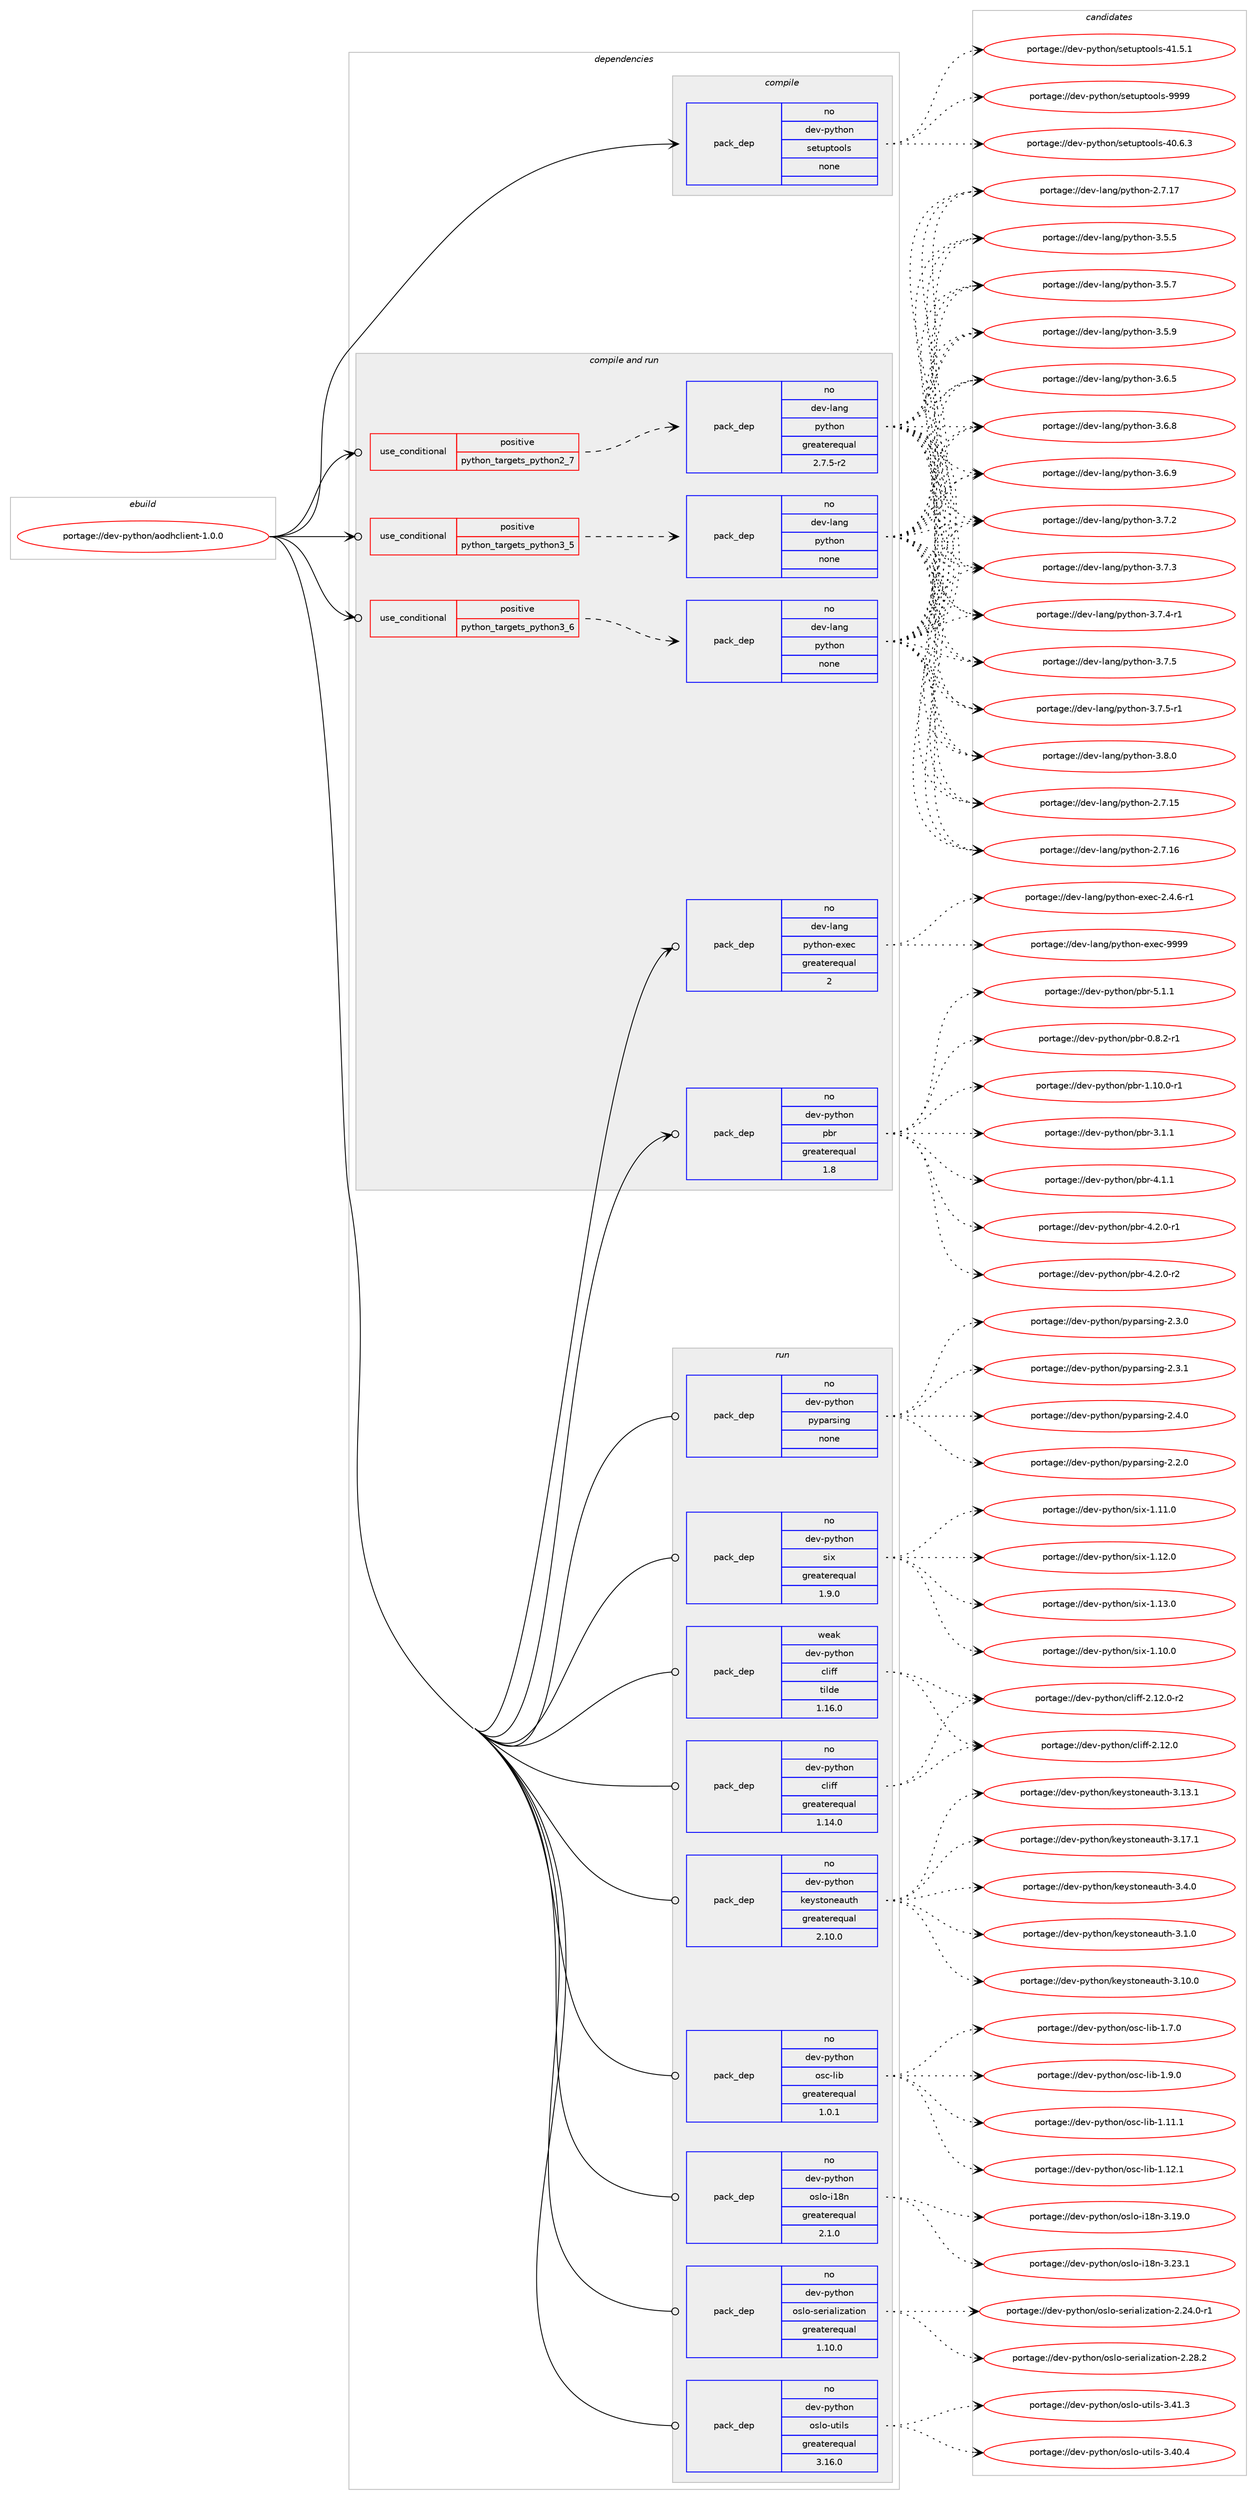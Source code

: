digraph prolog {

# *************
# Graph options
# *************

newrank=true;
concentrate=true;
compound=true;
graph [rankdir=LR,fontname=Helvetica,fontsize=10,ranksep=1.5];#, ranksep=2.5, nodesep=0.2];
edge  [arrowhead=vee];
node  [fontname=Helvetica,fontsize=10];

# **********
# The ebuild
# **********

subgraph cluster_leftcol {
color=gray;
label=<<i>ebuild</i>>;
id [label="portage://dev-python/aodhclient-1.0.0", color=red, width=4, href="../dev-python/aodhclient-1.0.0.svg"];
}

# ****************
# The dependencies
# ****************

subgraph cluster_midcol {
color=gray;
label=<<i>dependencies</i>>;
subgraph cluster_compile {
fillcolor="#eeeeee";
style=filled;
label=<<i>compile</i>>;
subgraph pack100511 {
dependency129274 [label=<<TABLE BORDER="0" CELLBORDER="1" CELLSPACING="0" CELLPADDING="4" WIDTH="220"><TR><TD ROWSPAN="6" CELLPADDING="30">pack_dep</TD></TR><TR><TD WIDTH="110">no</TD></TR><TR><TD>dev-python</TD></TR><TR><TD>setuptools</TD></TR><TR><TD>none</TD></TR><TR><TD></TD></TR></TABLE>>, shape=none, color=blue];
}
id:e -> dependency129274:w [weight=20,style="solid",arrowhead="vee"];
}
subgraph cluster_compileandrun {
fillcolor="#eeeeee";
style=filled;
label=<<i>compile and run</i>>;
subgraph cond25458 {
dependency129275 [label=<<TABLE BORDER="0" CELLBORDER="1" CELLSPACING="0" CELLPADDING="4"><TR><TD ROWSPAN="3" CELLPADDING="10">use_conditional</TD></TR><TR><TD>positive</TD></TR><TR><TD>python_targets_python2_7</TD></TR></TABLE>>, shape=none, color=red];
subgraph pack100512 {
dependency129276 [label=<<TABLE BORDER="0" CELLBORDER="1" CELLSPACING="0" CELLPADDING="4" WIDTH="220"><TR><TD ROWSPAN="6" CELLPADDING="30">pack_dep</TD></TR><TR><TD WIDTH="110">no</TD></TR><TR><TD>dev-lang</TD></TR><TR><TD>python</TD></TR><TR><TD>greaterequal</TD></TR><TR><TD>2.7.5-r2</TD></TR></TABLE>>, shape=none, color=blue];
}
dependency129275:e -> dependency129276:w [weight=20,style="dashed",arrowhead="vee"];
}
id:e -> dependency129275:w [weight=20,style="solid",arrowhead="odotvee"];
subgraph cond25459 {
dependency129277 [label=<<TABLE BORDER="0" CELLBORDER="1" CELLSPACING="0" CELLPADDING="4"><TR><TD ROWSPAN="3" CELLPADDING="10">use_conditional</TD></TR><TR><TD>positive</TD></TR><TR><TD>python_targets_python3_5</TD></TR></TABLE>>, shape=none, color=red];
subgraph pack100513 {
dependency129278 [label=<<TABLE BORDER="0" CELLBORDER="1" CELLSPACING="0" CELLPADDING="4" WIDTH="220"><TR><TD ROWSPAN="6" CELLPADDING="30">pack_dep</TD></TR><TR><TD WIDTH="110">no</TD></TR><TR><TD>dev-lang</TD></TR><TR><TD>python</TD></TR><TR><TD>none</TD></TR><TR><TD></TD></TR></TABLE>>, shape=none, color=blue];
}
dependency129277:e -> dependency129278:w [weight=20,style="dashed",arrowhead="vee"];
}
id:e -> dependency129277:w [weight=20,style="solid",arrowhead="odotvee"];
subgraph cond25460 {
dependency129279 [label=<<TABLE BORDER="0" CELLBORDER="1" CELLSPACING="0" CELLPADDING="4"><TR><TD ROWSPAN="3" CELLPADDING="10">use_conditional</TD></TR><TR><TD>positive</TD></TR><TR><TD>python_targets_python3_6</TD></TR></TABLE>>, shape=none, color=red];
subgraph pack100514 {
dependency129280 [label=<<TABLE BORDER="0" CELLBORDER="1" CELLSPACING="0" CELLPADDING="4" WIDTH="220"><TR><TD ROWSPAN="6" CELLPADDING="30">pack_dep</TD></TR><TR><TD WIDTH="110">no</TD></TR><TR><TD>dev-lang</TD></TR><TR><TD>python</TD></TR><TR><TD>none</TD></TR><TR><TD></TD></TR></TABLE>>, shape=none, color=blue];
}
dependency129279:e -> dependency129280:w [weight=20,style="dashed",arrowhead="vee"];
}
id:e -> dependency129279:w [weight=20,style="solid",arrowhead="odotvee"];
subgraph pack100515 {
dependency129281 [label=<<TABLE BORDER="0" CELLBORDER="1" CELLSPACING="0" CELLPADDING="4" WIDTH="220"><TR><TD ROWSPAN="6" CELLPADDING="30">pack_dep</TD></TR><TR><TD WIDTH="110">no</TD></TR><TR><TD>dev-lang</TD></TR><TR><TD>python-exec</TD></TR><TR><TD>greaterequal</TD></TR><TR><TD>2</TD></TR></TABLE>>, shape=none, color=blue];
}
id:e -> dependency129281:w [weight=20,style="solid",arrowhead="odotvee"];
subgraph pack100516 {
dependency129282 [label=<<TABLE BORDER="0" CELLBORDER="1" CELLSPACING="0" CELLPADDING="4" WIDTH="220"><TR><TD ROWSPAN="6" CELLPADDING="30">pack_dep</TD></TR><TR><TD WIDTH="110">no</TD></TR><TR><TD>dev-python</TD></TR><TR><TD>pbr</TD></TR><TR><TD>greaterequal</TD></TR><TR><TD>1.8</TD></TR></TABLE>>, shape=none, color=blue];
}
id:e -> dependency129282:w [weight=20,style="solid",arrowhead="odotvee"];
}
subgraph cluster_run {
fillcolor="#eeeeee";
style=filled;
label=<<i>run</i>>;
subgraph pack100517 {
dependency129283 [label=<<TABLE BORDER="0" CELLBORDER="1" CELLSPACING="0" CELLPADDING="4" WIDTH="220"><TR><TD ROWSPAN="6" CELLPADDING="30">pack_dep</TD></TR><TR><TD WIDTH="110">no</TD></TR><TR><TD>dev-python</TD></TR><TR><TD>cliff</TD></TR><TR><TD>greaterequal</TD></TR><TR><TD>1.14.0</TD></TR></TABLE>>, shape=none, color=blue];
}
id:e -> dependency129283:w [weight=20,style="solid",arrowhead="odot"];
subgraph pack100518 {
dependency129284 [label=<<TABLE BORDER="0" CELLBORDER="1" CELLSPACING="0" CELLPADDING="4" WIDTH="220"><TR><TD ROWSPAN="6" CELLPADDING="30">pack_dep</TD></TR><TR><TD WIDTH="110">no</TD></TR><TR><TD>dev-python</TD></TR><TR><TD>keystoneauth</TD></TR><TR><TD>greaterequal</TD></TR><TR><TD>2.10.0</TD></TR></TABLE>>, shape=none, color=blue];
}
id:e -> dependency129284:w [weight=20,style="solid",arrowhead="odot"];
subgraph pack100519 {
dependency129285 [label=<<TABLE BORDER="0" CELLBORDER="1" CELLSPACING="0" CELLPADDING="4" WIDTH="220"><TR><TD ROWSPAN="6" CELLPADDING="30">pack_dep</TD></TR><TR><TD WIDTH="110">no</TD></TR><TR><TD>dev-python</TD></TR><TR><TD>osc-lib</TD></TR><TR><TD>greaterequal</TD></TR><TR><TD>1.0.1</TD></TR></TABLE>>, shape=none, color=blue];
}
id:e -> dependency129285:w [weight=20,style="solid",arrowhead="odot"];
subgraph pack100520 {
dependency129286 [label=<<TABLE BORDER="0" CELLBORDER="1" CELLSPACING="0" CELLPADDING="4" WIDTH="220"><TR><TD ROWSPAN="6" CELLPADDING="30">pack_dep</TD></TR><TR><TD WIDTH="110">no</TD></TR><TR><TD>dev-python</TD></TR><TR><TD>oslo-i18n</TD></TR><TR><TD>greaterequal</TD></TR><TR><TD>2.1.0</TD></TR></TABLE>>, shape=none, color=blue];
}
id:e -> dependency129286:w [weight=20,style="solid",arrowhead="odot"];
subgraph pack100521 {
dependency129287 [label=<<TABLE BORDER="0" CELLBORDER="1" CELLSPACING="0" CELLPADDING="4" WIDTH="220"><TR><TD ROWSPAN="6" CELLPADDING="30">pack_dep</TD></TR><TR><TD WIDTH="110">no</TD></TR><TR><TD>dev-python</TD></TR><TR><TD>oslo-serialization</TD></TR><TR><TD>greaterequal</TD></TR><TR><TD>1.10.0</TD></TR></TABLE>>, shape=none, color=blue];
}
id:e -> dependency129287:w [weight=20,style="solid",arrowhead="odot"];
subgraph pack100522 {
dependency129288 [label=<<TABLE BORDER="0" CELLBORDER="1" CELLSPACING="0" CELLPADDING="4" WIDTH="220"><TR><TD ROWSPAN="6" CELLPADDING="30">pack_dep</TD></TR><TR><TD WIDTH="110">no</TD></TR><TR><TD>dev-python</TD></TR><TR><TD>oslo-utils</TD></TR><TR><TD>greaterequal</TD></TR><TR><TD>3.16.0</TD></TR></TABLE>>, shape=none, color=blue];
}
id:e -> dependency129288:w [weight=20,style="solid",arrowhead="odot"];
subgraph pack100523 {
dependency129289 [label=<<TABLE BORDER="0" CELLBORDER="1" CELLSPACING="0" CELLPADDING="4" WIDTH="220"><TR><TD ROWSPAN="6" CELLPADDING="30">pack_dep</TD></TR><TR><TD WIDTH="110">no</TD></TR><TR><TD>dev-python</TD></TR><TR><TD>pyparsing</TD></TR><TR><TD>none</TD></TR><TR><TD></TD></TR></TABLE>>, shape=none, color=blue];
}
id:e -> dependency129289:w [weight=20,style="solid",arrowhead="odot"];
subgraph pack100524 {
dependency129290 [label=<<TABLE BORDER="0" CELLBORDER="1" CELLSPACING="0" CELLPADDING="4" WIDTH="220"><TR><TD ROWSPAN="6" CELLPADDING="30">pack_dep</TD></TR><TR><TD WIDTH="110">no</TD></TR><TR><TD>dev-python</TD></TR><TR><TD>six</TD></TR><TR><TD>greaterequal</TD></TR><TR><TD>1.9.0</TD></TR></TABLE>>, shape=none, color=blue];
}
id:e -> dependency129290:w [weight=20,style="solid",arrowhead="odot"];
subgraph pack100525 {
dependency129291 [label=<<TABLE BORDER="0" CELLBORDER="1" CELLSPACING="0" CELLPADDING="4" WIDTH="220"><TR><TD ROWSPAN="6" CELLPADDING="30">pack_dep</TD></TR><TR><TD WIDTH="110">weak</TD></TR><TR><TD>dev-python</TD></TR><TR><TD>cliff</TD></TR><TR><TD>tilde</TD></TR><TR><TD>1.16.0</TD></TR></TABLE>>, shape=none, color=blue];
}
id:e -> dependency129291:w [weight=20,style="solid",arrowhead="odot"];
}
}

# **************
# The candidates
# **************

subgraph cluster_choices {
rank=same;
color=gray;
label=<<i>candidates</i>>;

subgraph choice100511 {
color=black;
nodesep=1;
choiceportage100101118451121211161041111104711510111611711211611111110811545524846544651 [label="portage://dev-python/setuptools-40.6.3", color=red, width=4,href="../dev-python/setuptools-40.6.3.svg"];
choiceportage100101118451121211161041111104711510111611711211611111110811545524946534649 [label="portage://dev-python/setuptools-41.5.1", color=red, width=4,href="../dev-python/setuptools-41.5.1.svg"];
choiceportage10010111845112121116104111110471151011161171121161111111081154557575757 [label="portage://dev-python/setuptools-9999", color=red, width=4,href="../dev-python/setuptools-9999.svg"];
dependency129274:e -> choiceportage100101118451121211161041111104711510111611711211611111110811545524846544651:w [style=dotted,weight="100"];
dependency129274:e -> choiceportage100101118451121211161041111104711510111611711211611111110811545524946534649:w [style=dotted,weight="100"];
dependency129274:e -> choiceportage10010111845112121116104111110471151011161171121161111111081154557575757:w [style=dotted,weight="100"];
}
subgraph choice100512 {
color=black;
nodesep=1;
choiceportage10010111845108971101034711212111610411111045504655464953 [label="portage://dev-lang/python-2.7.15", color=red, width=4,href="../dev-lang/python-2.7.15.svg"];
choiceportage10010111845108971101034711212111610411111045504655464954 [label="portage://dev-lang/python-2.7.16", color=red, width=4,href="../dev-lang/python-2.7.16.svg"];
choiceportage10010111845108971101034711212111610411111045504655464955 [label="portage://dev-lang/python-2.7.17", color=red, width=4,href="../dev-lang/python-2.7.17.svg"];
choiceportage100101118451089711010347112121116104111110455146534653 [label="portage://dev-lang/python-3.5.5", color=red, width=4,href="../dev-lang/python-3.5.5.svg"];
choiceportage100101118451089711010347112121116104111110455146534655 [label="portage://dev-lang/python-3.5.7", color=red, width=4,href="../dev-lang/python-3.5.7.svg"];
choiceportage100101118451089711010347112121116104111110455146534657 [label="portage://dev-lang/python-3.5.9", color=red, width=4,href="../dev-lang/python-3.5.9.svg"];
choiceportage100101118451089711010347112121116104111110455146544653 [label="portage://dev-lang/python-3.6.5", color=red, width=4,href="../dev-lang/python-3.6.5.svg"];
choiceportage100101118451089711010347112121116104111110455146544656 [label="portage://dev-lang/python-3.6.8", color=red, width=4,href="../dev-lang/python-3.6.8.svg"];
choiceportage100101118451089711010347112121116104111110455146544657 [label="portage://dev-lang/python-3.6.9", color=red, width=4,href="../dev-lang/python-3.6.9.svg"];
choiceportage100101118451089711010347112121116104111110455146554650 [label="portage://dev-lang/python-3.7.2", color=red, width=4,href="../dev-lang/python-3.7.2.svg"];
choiceportage100101118451089711010347112121116104111110455146554651 [label="portage://dev-lang/python-3.7.3", color=red, width=4,href="../dev-lang/python-3.7.3.svg"];
choiceportage1001011184510897110103471121211161041111104551465546524511449 [label="portage://dev-lang/python-3.7.4-r1", color=red, width=4,href="../dev-lang/python-3.7.4-r1.svg"];
choiceportage100101118451089711010347112121116104111110455146554653 [label="portage://dev-lang/python-3.7.5", color=red, width=4,href="../dev-lang/python-3.7.5.svg"];
choiceportage1001011184510897110103471121211161041111104551465546534511449 [label="portage://dev-lang/python-3.7.5-r1", color=red, width=4,href="../dev-lang/python-3.7.5-r1.svg"];
choiceportage100101118451089711010347112121116104111110455146564648 [label="portage://dev-lang/python-3.8.0", color=red, width=4,href="../dev-lang/python-3.8.0.svg"];
dependency129276:e -> choiceportage10010111845108971101034711212111610411111045504655464953:w [style=dotted,weight="100"];
dependency129276:e -> choiceportage10010111845108971101034711212111610411111045504655464954:w [style=dotted,weight="100"];
dependency129276:e -> choiceportage10010111845108971101034711212111610411111045504655464955:w [style=dotted,weight="100"];
dependency129276:e -> choiceportage100101118451089711010347112121116104111110455146534653:w [style=dotted,weight="100"];
dependency129276:e -> choiceportage100101118451089711010347112121116104111110455146534655:w [style=dotted,weight="100"];
dependency129276:e -> choiceportage100101118451089711010347112121116104111110455146534657:w [style=dotted,weight="100"];
dependency129276:e -> choiceportage100101118451089711010347112121116104111110455146544653:w [style=dotted,weight="100"];
dependency129276:e -> choiceportage100101118451089711010347112121116104111110455146544656:w [style=dotted,weight="100"];
dependency129276:e -> choiceportage100101118451089711010347112121116104111110455146544657:w [style=dotted,weight="100"];
dependency129276:e -> choiceportage100101118451089711010347112121116104111110455146554650:w [style=dotted,weight="100"];
dependency129276:e -> choiceportage100101118451089711010347112121116104111110455146554651:w [style=dotted,weight="100"];
dependency129276:e -> choiceportage1001011184510897110103471121211161041111104551465546524511449:w [style=dotted,weight="100"];
dependency129276:e -> choiceportage100101118451089711010347112121116104111110455146554653:w [style=dotted,weight="100"];
dependency129276:e -> choiceportage1001011184510897110103471121211161041111104551465546534511449:w [style=dotted,weight="100"];
dependency129276:e -> choiceportage100101118451089711010347112121116104111110455146564648:w [style=dotted,weight="100"];
}
subgraph choice100513 {
color=black;
nodesep=1;
choiceportage10010111845108971101034711212111610411111045504655464953 [label="portage://dev-lang/python-2.7.15", color=red, width=4,href="../dev-lang/python-2.7.15.svg"];
choiceportage10010111845108971101034711212111610411111045504655464954 [label="portage://dev-lang/python-2.7.16", color=red, width=4,href="../dev-lang/python-2.7.16.svg"];
choiceportage10010111845108971101034711212111610411111045504655464955 [label="portage://dev-lang/python-2.7.17", color=red, width=4,href="../dev-lang/python-2.7.17.svg"];
choiceportage100101118451089711010347112121116104111110455146534653 [label="portage://dev-lang/python-3.5.5", color=red, width=4,href="../dev-lang/python-3.5.5.svg"];
choiceportage100101118451089711010347112121116104111110455146534655 [label="portage://dev-lang/python-3.5.7", color=red, width=4,href="../dev-lang/python-3.5.7.svg"];
choiceportage100101118451089711010347112121116104111110455146534657 [label="portage://dev-lang/python-3.5.9", color=red, width=4,href="../dev-lang/python-3.5.9.svg"];
choiceportage100101118451089711010347112121116104111110455146544653 [label="portage://dev-lang/python-3.6.5", color=red, width=4,href="../dev-lang/python-3.6.5.svg"];
choiceportage100101118451089711010347112121116104111110455146544656 [label="portage://dev-lang/python-3.6.8", color=red, width=4,href="../dev-lang/python-3.6.8.svg"];
choiceportage100101118451089711010347112121116104111110455146544657 [label="portage://dev-lang/python-3.6.9", color=red, width=4,href="../dev-lang/python-3.6.9.svg"];
choiceportage100101118451089711010347112121116104111110455146554650 [label="portage://dev-lang/python-3.7.2", color=red, width=4,href="../dev-lang/python-3.7.2.svg"];
choiceportage100101118451089711010347112121116104111110455146554651 [label="portage://dev-lang/python-3.7.3", color=red, width=4,href="../dev-lang/python-3.7.3.svg"];
choiceportage1001011184510897110103471121211161041111104551465546524511449 [label="portage://dev-lang/python-3.7.4-r1", color=red, width=4,href="../dev-lang/python-3.7.4-r1.svg"];
choiceportage100101118451089711010347112121116104111110455146554653 [label="portage://dev-lang/python-3.7.5", color=red, width=4,href="../dev-lang/python-3.7.5.svg"];
choiceportage1001011184510897110103471121211161041111104551465546534511449 [label="portage://dev-lang/python-3.7.5-r1", color=red, width=4,href="../dev-lang/python-3.7.5-r1.svg"];
choiceportage100101118451089711010347112121116104111110455146564648 [label="portage://dev-lang/python-3.8.0", color=red, width=4,href="../dev-lang/python-3.8.0.svg"];
dependency129278:e -> choiceportage10010111845108971101034711212111610411111045504655464953:w [style=dotted,weight="100"];
dependency129278:e -> choiceportage10010111845108971101034711212111610411111045504655464954:w [style=dotted,weight="100"];
dependency129278:e -> choiceportage10010111845108971101034711212111610411111045504655464955:w [style=dotted,weight="100"];
dependency129278:e -> choiceportage100101118451089711010347112121116104111110455146534653:w [style=dotted,weight="100"];
dependency129278:e -> choiceportage100101118451089711010347112121116104111110455146534655:w [style=dotted,weight="100"];
dependency129278:e -> choiceportage100101118451089711010347112121116104111110455146534657:w [style=dotted,weight="100"];
dependency129278:e -> choiceportage100101118451089711010347112121116104111110455146544653:w [style=dotted,weight="100"];
dependency129278:e -> choiceportage100101118451089711010347112121116104111110455146544656:w [style=dotted,weight="100"];
dependency129278:e -> choiceportage100101118451089711010347112121116104111110455146544657:w [style=dotted,weight="100"];
dependency129278:e -> choiceportage100101118451089711010347112121116104111110455146554650:w [style=dotted,weight="100"];
dependency129278:e -> choiceportage100101118451089711010347112121116104111110455146554651:w [style=dotted,weight="100"];
dependency129278:e -> choiceportage1001011184510897110103471121211161041111104551465546524511449:w [style=dotted,weight="100"];
dependency129278:e -> choiceportage100101118451089711010347112121116104111110455146554653:w [style=dotted,weight="100"];
dependency129278:e -> choiceportage1001011184510897110103471121211161041111104551465546534511449:w [style=dotted,weight="100"];
dependency129278:e -> choiceportage100101118451089711010347112121116104111110455146564648:w [style=dotted,weight="100"];
}
subgraph choice100514 {
color=black;
nodesep=1;
choiceportage10010111845108971101034711212111610411111045504655464953 [label="portage://dev-lang/python-2.7.15", color=red, width=4,href="../dev-lang/python-2.7.15.svg"];
choiceportage10010111845108971101034711212111610411111045504655464954 [label="portage://dev-lang/python-2.7.16", color=red, width=4,href="../dev-lang/python-2.7.16.svg"];
choiceportage10010111845108971101034711212111610411111045504655464955 [label="portage://dev-lang/python-2.7.17", color=red, width=4,href="../dev-lang/python-2.7.17.svg"];
choiceportage100101118451089711010347112121116104111110455146534653 [label="portage://dev-lang/python-3.5.5", color=red, width=4,href="../dev-lang/python-3.5.5.svg"];
choiceportage100101118451089711010347112121116104111110455146534655 [label="portage://dev-lang/python-3.5.7", color=red, width=4,href="../dev-lang/python-3.5.7.svg"];
choiceportage100101118451089711010347112121116104111110455146534657 [label="portage://dev-lang/python-3.5.9", color=red, width=4,href="../dev-lang/python-3.5.9.svg"];
choiceportage100101118451089711010347112121116104111110455146544653 [label="portage://dev-lang/python-3.6.5", color=red, width=4,href="../dev-lang/python-3.6.5.svg"];
choiceportage100101118451089711010347112121116104111110455146544656 [label="portage://dev-lang/python-3.6.8", color=red, width=4,href="../dev-lang/python-3.6.8.svg"];
choiceportage100101118451089711010347112121116104111110455146544657 [label="portage://dev-lang/python-3.6.9", color=red, width=4,href="../dev-lang/python-3.6.9.svg"];
choiceportage100101118451089711010347112121116104111110455146554650 [label="portage://dev-lang/python-3.7.2", color=red, width=4,href="../dev-lang/python-3.7.2.svg"];
choiceportage100101118451089711010347112121116104111110455146554651 [label="portage://dev-lang/python-3.7.3", color=red, width=4,href="../dev-lang/python-3.7.3.svg"];
choiceportage1001011184510897110103471121211161041111104551465546524511449 [label="portage://dev-lang/python-3.7.4-r1", color=red, width=4,href="../dev-lang/python-3.7.4-r1.svg"];
choiceportage100101118451089711010347112121116104111110455146554653 [label="portage://dev-lang/python-3.7.5", color=red, width=4,href="../dev-lang/python-3.7.5.svg"];
choiceportage1001011184510897110103471121211161041111104551465546534511449 [label="portage://dev-lang/python-3.7.5-r1", color=red, width=4,href="../dev-lang/python-3.7.5-r1.svg"];
choiceportage100101118451089711010347112121116104111110455146564648 [label="portage://dev-lang/python-3.8.0", color=red, width=4,href="../dev-lang/python-3.8.0.svg"];
dependency129280:e -> choiceportage10010111845108971101034711212111610411111045504655464953:w [style=dotted,weight="100"];
dependency129280:e -> choiceportage10010111845108971101034711212111610411111045504655464954:w [style=dotted,weight="100"];
dependency129280:e -> choiceportage10010111845108971101034711212111610411111045504655464955:w [style=dotted,weight="100"];
dependency129280:e -> choiceportage100101118451089711010347112121116104111110455146534653:w [style=dotted,weight="100"];
dependency129280:e -> choiceportage100101118451089711010347112121116104111110455146534655:w [style=dotted,weight="100"];
dependency129280:e -> choiceportage100101118451089711010347112121116104111110455146534657:w [style=dotted,weight="100"];
dependency129280:e -> choiceportage100101118451089711010347112121116104111110455146544653:w [style=dotted,weight="100"];
dependency129280:e -> choiceportage100101118451089711010347112121116104111110455146544656:w [style=dotted,weight="100"];
dependency129280:e -> choiceportage100101118451089711010347112121116104111110455146544657:w [style=dotted,weight="100"];
dependency129280:e -> choiceportage100101118451089711010347112121116104111110455146554650:w [style=dotted,weight="100"];
dependency129280:e -> choiceportage100101118451089711010347112121116104111110455146554651:w [style=dotted,weight="100"];
dependency129280:e -> choiceportage1001011184510897110103471121211161041111104551465546524511449:w [style=dotted,weight="100"];
dependency129280:e -> choiceportage100101118451089711010347112121116104111110455146554653:w [style=dotted,weight="100"];
dependency129280:e -> choiceportage1001011184510897110103471121211161041111104551465546534511449:w [style=dotted,weight="100"];
dependency129280:e -> choiceportage100101118451089711010347112121116104111110455146564648:w [style=dotted,weight="100"];
}
subgraph choice100515 {
color=black;
nodesep=1;
choiceportage10010111845108971101034711212111610411111045101120101994550465246544511449 [label="portage://dev-lang/python-exec-2.4.6-r1", color=red, width=4,href="../dev-lang/python-exec-2.4.6-r1.svg"];
choiceportage10010111845108971101034711212111610411111045101120101994557575757 [label="portage://dev-lang/python-exec-9999", color=red, width=4,href="../dev-lang/python-exec-9999.svg"];
dependency129281:e -> choiceportage10010111845108971101034711212111610411111045101120101994550465246544511449:w [style=dotted,weight="100"];
dependency129281:e -> choiceportage10010111845108971101034711212111610411111045101120101994557575757:w [style=dotted,weight="100"];
}
subgraph choice100516 {
color=black;
nodesep=1;
choiceportage1001011184511212111610411111047112981144548465646504511449 [label="portage://dev-python/pbr-0.8.2-r1", color=red, width=4,href="../dev-python/pbr-0.8.2-r1.svg"];
choiceportage100101118451121211161041111104711298114454946494846484511449 [label="portage://dev-python/pbr-1.10.0-r1", color=red, width=4,href="../dev-python/pbr-1.10.0-r1.svg"];
choiceportage100101118451121211161041111104711298114455146494649 [label="portage://dev-python/pbr-3.1.1", color=red, width=4,href="../dev-python/pbr-3.1.1.svg"];
choiceportage100101118451121211161041111104711298114455246494649 [label="portage://dev-python/pbr-4.1.1", color=red, width=4,href="../dev-python/pbr-4.1.1.svg"];
choiceportage1001011184511212111610411111047112981144552465046484511449 [label="portage://dev-python/pbr-4.2.0-r1", color=red, width=4,href="../dev-python/pbr-4.2.0-r1.svg"];
choiceportage1001011184511212111610411111047112981144552465046484511450 [label="portage://dev-python/pbr-4.2.0-r2", color=red, width=4,href="../dev-python/pbr-4.2.0-r2.svg"];
choiceportage100101118451121211161041111104711298114455346494649 [label="portage://dev-python/pbr-5.1.1", color=red, width=4,href="../dev-python/pbr-5.1.1.svg"];
dependency129282:e -> choiceportage1001011184511212111610411111047112981144548465646504511449:w [style=dotted,weight="100"];
dependency129282:e -> choiceportage100101118451121211161041111104711298114454946494846484511449:w [style=dotted,weight="100"];
dependency129282:e -> choiceportage100101118451121211161041111104711298114455146494649:w [style=dotted,weight="100"];
dependency129282:e -> choiceportage100101118451121211161041111104711298114455246494649:w [style=dotted,weight="100"];
dependency129282:e -> choiceportage1001011184511212111610411111047112981144552465046484511449:w [style=dotted,weight="100"];
dependency129282:e -> choiceportage1001011184511212111610411111047112981144552465046484511450:w [style=dotted,weight="100"];
dependency129282:e -> choiceportage100101118451121211161041111104711298114455346494649:w [style=dotted,weight="100"];
}
subgraph choice100517 {
color=black;
nodesep=1;
choiceportage10010111845112121116104111110479910810510210245504649504648 [label="portage://dev-python/cliff-2.12.0", color=red, width=4,href="../dev-python/cliff-2.12.0.svg"];
choiceportage100101118451121211161041111104799108105102102455046495046484511450 [label="portage://dev-python/cliff-2.12.0-r2", color=red, width=4,href="../dev-python/cliff-2.12.0-r2.svg"];
dependency129283:e -> choiceportage10010111845112121116104111110479910810510210245504649504648:w [style=dotted,weight="100"];
dependency129283:e -> choiceportage100101118451121211161041111104799108105102102455046495046484511450:w [style=dotted,weight="100"];
}
subgraph choice100518 {
color=black;
nodesep=1;
choiceportage100101118451121211161041111104710710112111511611111010197117116104455146494648 [label="portage://dev-python/keystoneauth-3.1.0", color=red, width=4,href="../dev-python/keystoneauth-3.1.0.svg"];
choiceportage10010111845112121116104111110471071011211151161111101019711711610445514649484648 [label="portage://dev-python/keystoneauth-3.10.0", color=red, width=4,href="../dev-python/keystoneauth-3.10.0.svg"];
choiceportage10010111845112121116104111110471071011211151161111101019711711610445514649514649 [label="portage://dev-python/keystoneauth-3.13.1", color=red, width=4,href="../dev-python/keystoneauth-3.13.1.svg"];
choiceportage10010111845112121116104111110471071011211151161111101019711711610445514649554649 [label="portage://dev-python/keystoneauth-3.17.1", color=red, width=4,href="../dev-python/keystoneauth-3.17.1.svg"];
choiceportage100101118451121211161041111104710710112111511611111010197117116104455146524648 [label="portage://dev-python/keystoneauth-3.4.0", color=red, width=4,href="../dev-python/keystoneauth-3.4.0.svg"];
dependency129284:e -> choiceportage100101118451121211161041111104710710112111511611111010197117116104455146494648:w [style=dotted,weight="100"];
dependency129284:e -> choiceportage10010111845112121116104111110471071011211151161111101019711711610445514649484648:w [style=dotted,weight="100"];
dependency129284:e -> choiceportage10010111845112121116104111110471071011211151161111101019711711610445514649514649:w [style=dotted,weight="100"];
dependency129284:e -> choiceportage10010111845112121116104111110471071011211151161111101019711711610445514649554649:w [style=dotted,weight="100"];
dependency129284:e -> choiceportage100101118451121211161041111104710710112111511611111010197117116104455146524648:w [style=dotted,weight="100"];
}
subgraph choice100519 {
color=black;
nodesep=1;
choiceportage100101118451121211161041111104711111599451081059845494649494649 [label="portage://dev-python/osc-lib-1.11.1", color=red, width=4,href="../dev-python/osc-lib-1.11.1.svg"];
choiceportage100101118451121211161041111104711111599451081059845494649504649 [label="portage://dev-python/osc-lib-1.12.1", color=red, width=4,href="../dev-python/osc-lib-1.12.1.svg"];
choiceportage1001011184511212111610411111047111115994510810598454946554648 [label="portage://dev-python/osc-lib-1.7.0", color=red, width=4,href="../dev-python/osc-lib-1.7.0.svg"];
choiceportage1001011184511212111610411111047111115994510810598454946574648 [label="portage://dev-python/osc-lib-1.9.0", color=red, width=4,href="../dev-python/osc-lib-1.9.0.svg"];
dependency129285:e -> choiceportage100101118451121211161041111104711111599451081059845494649494649:w [style=dotted,weight="100"];
dependency129285:e -> choiceportage100101118451121211161041111104711111599451081059845494649504649:w [style=dotted,weight="100"];
dependency129285:e -> choiceportage1001011184511212111610411111047111115994510810598454946554648:w [style=dotted,weight="100"];
dependency129285:e -> choiceportage1001011184511212111610411111047111115994510810598454946574648:w [style=dotted,weight="100"];
}
subgraph choice100520 {
color=black;
nodesep=1;
choiceportage100101118451121211161041111104711111510811145105495611045514649574648 [label="portage://dev-python/oslo-i18n-3.19.0", color=red, width=4,href="../dev-python/oslo-i18n-3.19.0.svg"];
choiceportage100101118451121211161041111104711111510811145105495611045514650514649 [label="portage://dev-python/oslo-i18n-3.23.1", color=red, width=4,href="../dev-python/oslo-i18n-3.23.1.svg"];
dependency129286:e -> choiceportage100101118451121211161041111104711111510811145105495611045514649574648:w [style=dotted,weight="100"];
dependency129286:e -> choiceportage100101118451121211161041111104711111510811145105495611045514650514649:w [style=dotted,weight="100"];
}
subgraph choice100521 {
color=black;
nodesep=1;
choiceportage1001011184511212111610411111047111115108111451151011141059710810512297116105111110455046505246484511449 [label="portage://dev-python/oslo-serialization-2.24.0-r1", color=red, width=4,href="../dev-python/oslo-serialization-2.24.0-r1.svg"];
choiceportage100101118451121211161041111104711111510811145115101114105971081051229711610511111045504650564650 [label="portage://dev-python/oslo-serialization-2.28.2", color=red, width=4,href="../dev-python/oslo-serialization-2.28.2.svg"];
dependency129287:e -> choiceportage1001011184511212111610411111047111115108111451151011141059710810512297116105111110455046505246484511449:w [style=dotted,weight="100"];
dependency129287:e -> choiceportage100101118451121211161041111104711111510811145115101114105971081051229711610511111045504650564650:w [style=dotted,weight="100"];
}
subgraph choice100522 {
color=black;
nodesep=1;
choiceportage10010111845112121116104111110471111151081114511711610510811545514652484652 [label="portage://dev-python/oslo-utils-3.40.4", color=red, width=4,href="../dev-python/oslo-utils-3.40.4.svg"];
choiceportage10010111845112121116104111110471111151081114511711610510811545514652494651 [label="portage://dev-python/oslo-utils-3.41.3", color=red, width=4,href="../dev-python/oslo-utils-3.41.3.svg"];
dependency129288:e -> choiceportage10010111845112121116104111110471111151081114511711610510811545514652484652:w [style=dotted,weight="100"];
dependency129288:e -> choiceportage10010111845112121116104111110471111151081114511711610510811545514652494651:w [style=dotted,weight="100"];
}
subgraph choice100523 {
color=black;
nodesep=1;
choiceportage100101118451121211161041111104711212111297114115105110103455046504648 [label="portage://dev-python/pyparsing-2.2.0", color=red, width=4,href="../dev-python/pyparsing-2.2.0.svg"];
choiceportage100101118451121211161041111104711212111297114115105110103455046514648 [label="portage://dev-python/pyparsing-2.3.0", color=red, width=4,href="../dev-python/pyparsing-2.3.0.svg"];
choiceportage100101118451121211161041111104711212111297114115105110103455046514649 [label="portage://dev-python/pyparsing-2.3.1", color=red, width=4,href="../dev-python/pyparsing-2.3.1.svg"];
choiceportage100101118451121211161041111104711212111297114115105110103455046524648 [label="portage://dev-python/pyparsing-2.4.0", color=red, width=4,href="../dev-python/pyparsing-2.4.0.svg"];
dependency129289:e -> choiceportage100101118451121211161041111104711212111297114115105110103455046504648:w [style=dotted,weight="100"];
dependency129289:e -> choiceportage100101118451121211161041111104711212111297114115105110103455046514648:w [style=dotted,weight="100"];
dependency129289:e -> choiceportage100101118451121211161041111104711212111297114115105110103455046514649:w [style=dotted,weight="100"];
dependency129289:e -> choiceportage100101118451121211161041111104711212111297114115105110103455046524648:w [style=dotted,weight="100"];
}
subgraph choice100524 {
color=black;
nodesep=1;
choiceportage100101118451121211161041111104711510512045494649484648 [label="portage://dev-python/six-1.10.0", color=red, width=4,href="../dev-python/six-1.10.0.svg"];
choiceportage100101118451121211161041111104711510512045494649494648 [label="portage://dev-python/six-1.11.0", color=red, width=4,href="../dev-python/six-1.11.0.svg"];
choiceportage100101118451121211161041111104711510512045494649504648 [label="portage://dev-python/six-1.12.0", color=red, width=4,href="../dev-python/six-1.12.0.svg"];
choiceportage100101118451121211161041111104711510512045494649514648 [label="portage://dev-python/six-1.13.0", color=red, width=4,href="../dev-python/six-1.13.0.svg"];
dependency129290:e -> choiceportage100101118451121211161041111104711510512045494649484648:w [style=dotted,weight="100"];
dependency129290:e -> choiceportage100101118451121211161041111104711510512045494649494648:w [style=dotted,weight="100"];
dependency129290:e -> choiceportage100101118451121211161041111104711510512045494649504648:w [style=dotted,weight="100"];
dependency129290:e -> choiceportage100101118451121211161041111104711510512045494649514648:w [style=dotted,weight="100"];
}
subgraph choice100525 {
color=black;
nodesep=1;
choiceportage10010111845112121116104111110479910810510210245504649504648 [label="portage://dev-python/cliff-2.12.0", color=red, width=4,href="../dev-python/cliff-2.12.0.svg"];
choiceportage100101118451121211161041111104799108105102102455046495046484511450 [label="portage://dev-python/cliff-2.12.0-r2", color=red, width=4,href="../dev-python/cliff-2.12.0-r2.svg"];
dependency129291:e -> choiceportage10010111845112121116104111110479910810510210245504649504648:w [style=dotted,weight="100"];
dependency129291:e -> choiceportage100101118451121211161041111104799108105102102455046495046484511450:w [style=dotted,weight="100"];
}
}

}
